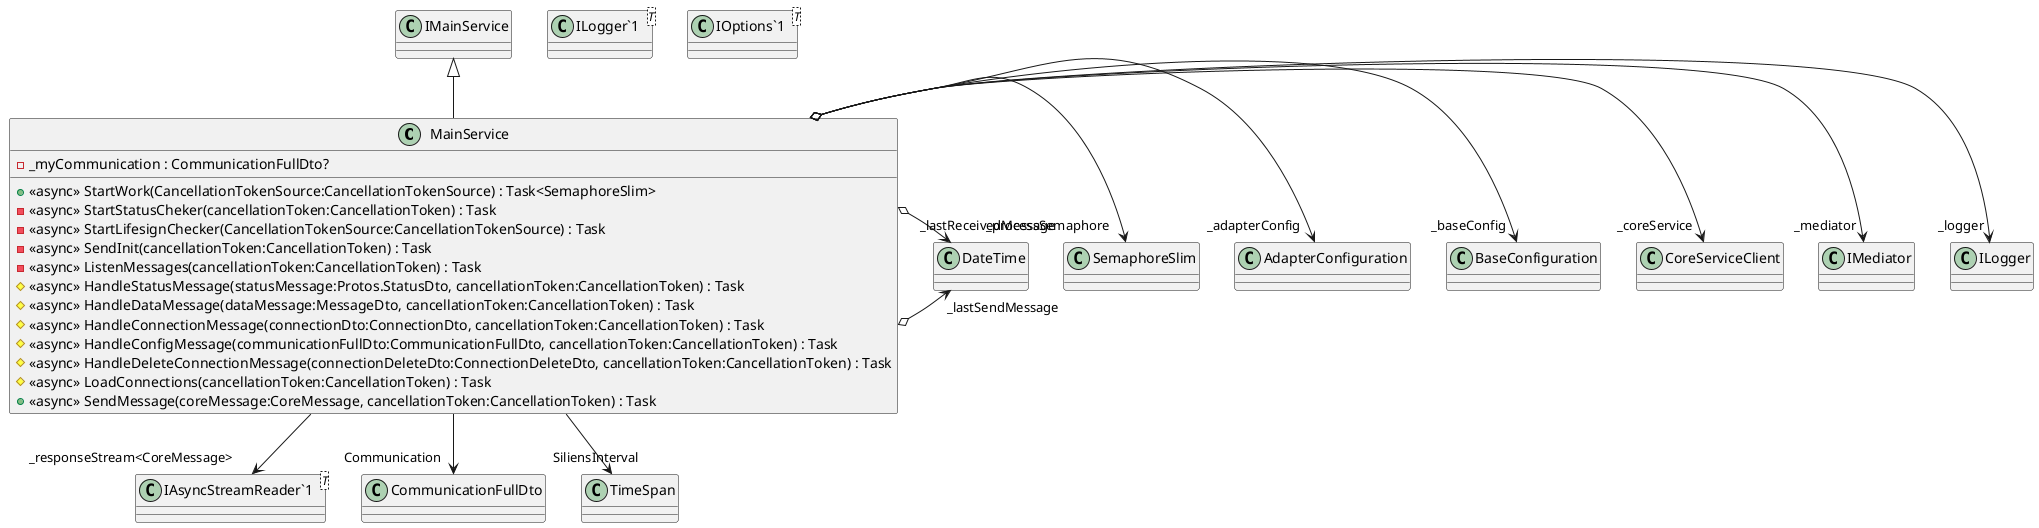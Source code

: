 @startuml
class MainService {
    - _myCommunication : CommunicationFullDto?
    + <<async>> StartWork(CancellationTokenSource:CancellationTokenSource) : Task<SemaphoreSlim>
    - <<async>> StartStatusCheker(cancellationToken:CancellationToken) : Task
    - <<async>> StartLifesignChecker(CancellationTokenSource:CancellationTokenSource) : Task
    - <<async>> SendInit(cancellationToken:CancellationToken) : Task
    - <<async>> ListenMessages(cancellationToken:CancellationToken) : Task
    # <<async>> HandleStatusMessage(statusMessage:Protos.StatusDto, cancellationToken:CancellationToken) : Task
    # <<async>> HandleDataMessage(dataMessage:MessageDto, cancellationToken:CancellationToken) : Task
    # <<async>> HandleConnectionMessage(connectionDto:ConnectionDto, cancellationToken:CancellationToken) : Task
    # <<async>> HandleConfigMessage(communicationFullDto:CommunicationFullDto, cancellationToken:CancellationToken) : Task
    # <<async>> HandleDeleteConnectionMessage(connectionDeleteDto:ConnectionDeleteDto, cancellationToken:CancellationToken) : Task
    # <<async>> LoadConnections(cancellationToken:CancellationToken) : Task
    + <<async>> SendMessage(coreMessage:CoreMessage, cancellationToken:CancellationToken) : Task
}
class "ILogger`1"<T> {
}
class "IOptions`1"<T> {
}
class "IAsyncStreamReader`1"<T> {
}
IMainService <|-- MainService
MainService o-> "_logger" ILogger
MainService o-> "_mediator" IMediator
MainService o-> "_coreService" CoreServiceClient
MainService o-> "_baseConfig" BaseConfiguration
MainService o-> "_adapterConfig" AdapterConfiguration
MainService --> "_responseStream<CoreMessage>" "IAsyncStreamReader`1"
MainService o-> "_processSemaphore" SemaphoreSlim
MainService o-> "_lastSendMessage" DateTime
MainService o-> "_lastReceivedMessage" DateTime
MainService --> "Communication" CommunicationFullDto
MainService --> "SiliensInterval" TimeSpan
@enduml
